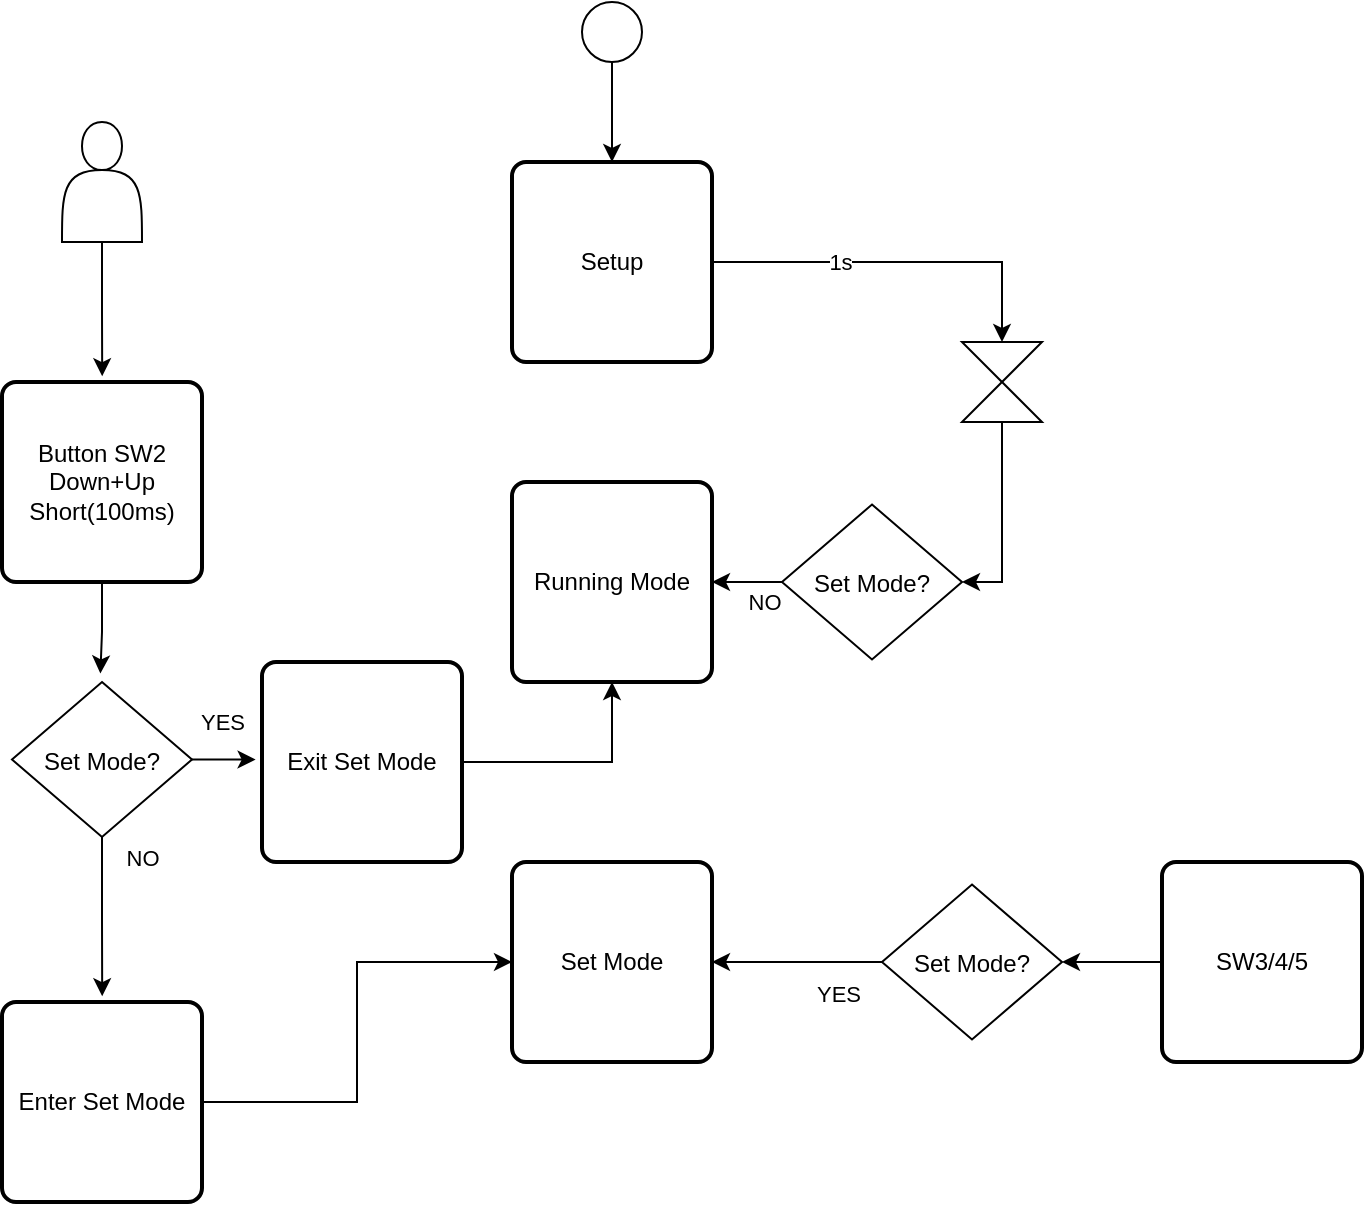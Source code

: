 <mxfile version="22.1.18" type="device">
  <diagram id="C5RBs43oDa-KdzZeNtuy" name="Page-1">
    <mxGraphModel dx="1232" dy="1187" grid="1" gridSize="10" guides="1" tooltips="1" connect="1" arrows="1" fold="1" page="1" pageScale="1" pageWidth="827" pageHeight="1169" math="0" shadow="0">
      <root>
        <mxCell id="WIyWlLk6GJQsqaUBKTNV-0" />
        <mxCell id="WIyWlLk6GJQsqaUBKTNV-1" parent="WIyWlLk6GJQsqaUBKTNV-0" />
        <mxCell id="WhZk6WtXUjjQEcHUHUVI-3" style="edgeStyle=orthogonalEdgeStyle;rounded=0;orthogonalLoop=1;jettySize=auto;html=1;exitX=0.5;exitY=1;exitDx=0;exitDy=0;entryX=0.5;entryY=0;entryDx=0;entryDy=0;" parent="WIyWlLk6GJQsqaUBKTNV-1" source="WhZk6WtXUjjQEcHUHUVI-1" target="WhZk6WtXUjjQEcHUHUVI-2" edge="1">
          <mxGeometry relative="1" as="geometry" />
        </mxCell>
        <mxCell id="WhZk6WtXUjjQEcHUHUVI-1" value="" style="ellipse;" parent="WIyWlLk6GJQsqaUBKTNV-1" vertex="1">
          <mxGeometry x="390" y="110" width="30" height="30" as="geometry" />
        </mxCell>
        <mxCell id="WhZk6WtXUjjQEcHUHUVI-8" style="edgeStyle=orthogonalEdgeStyle;rounded=0;orthogonalLoop=1;jettySize=auto;html=1;exitX=1;exitY=0.5;exitDx=0;exitDy=0;entryX=0.5;entryY=0;entryDx=0;entryDy=0;" parent="WIyWlLk6GJQsqaUBKTNV-1" source="WhZk6WtXUjjQEcHUHUVI-2" target="WhZk6WtXUjjQEcHUHUVI-7" edge="1">
          <mxGeometry relative="1" as="geometry" />
        </mxCell>
        <mxCell id="WhZk6WtXUjjQEcHUHUVI-10" value="1s" style="edgeLabel;html=1;align=center;verticalAlign=middle;resizable=0;points=[];" parent="WhZk6WtXUjjQEcHUHUVI-8" vertex="1" connectable="0">
          <mxGeometry x="-0.308" relative="1" as="geometry">
            <mxPoint as="offset" />
          </mxGeometry>
        </mxCell>
        <mxCell id="WhZk6WtXUjjQEcHUHUVI-2" value="Setup" style="rounded=1;whiteSpace=wrap;html=1;absoluteArcSize=1;arcSize=14;strokeWidth=2;" parent="WIyWlLk6GJQsqaUBKTNV-1" vertex="1">
          <mxGeometry x="355" y="190" width="100" height="100" as="geometry" />
        </mxCell>
        <mxCell id="WhZk6WtXUjjQEcHUHUVI-4" value="Running Mode" style="rounded=1;whiteSpace=wrap;html=1;absoluteArcSize=1;arcSize=14;strokeWidth=2;" parent="WIyWlLk6GJQsqaUBKTNV-1" vertex="1">
          <mxGeometry x="355" y="350" width="100" height="100" as="geometry" />
        </mxCell>
        <mxCell id="WhZk6WtXUjjQEcHUHUVI-7" value="" style="shape=collate;html=1;" parent="WIyWlLk6GJQsqaUBKTNV-1" vertex="1">
          <mxGeometry x="580" y="280" width="40" height="40" as="geometry" />
        </mxCell>
        <mxCell id="WhZk6WtXUjjQEcHUHUVI-12" value="" style="shape=actor;whiteSpace=wrap;html=1;" parent="WIyWlLk6GJQsqaUBKTNV-1" vertex="1">
          <mxGeometry x="130" y="170" width="40" height="60" as="geometry" />
        </mxCell>
        <mxCell id="WhZk6WtXUjjQEcHUHUVI-13" value="Button SW2 Down+Up&lt;br&gt;Short(100ms)" style="rounded=1;whiteSpace=wrap;html=1;absoluteArcSize=1;arcSize=14;strokeWidth=2;" parent="WIyWlLk6GJQsqaUBKTNV-1" vertex="1">
          <mxGeometry x="100" y="300" width="100" height="100" as="geometry" />
        </mxCell>
        <mxCell id="WhZk6WtXUjjQEcHUHUVI-14" style="edgeStyle=orthogonalEdgeStyle;rounded=0;orthogonalLoop=1;jettySize=auto;html=1;exitX=0.5;exitY=1;exitDx=0;exitDy=0;entryX=0.501;entryY=-0.029;entryDx=0;entryDy=0;entryPerimeter=0;" parent="WIyWlLk6GJQsqaUBKTNV-1" source="WhZk6WtXUjjQEcHUHUVI-12" target="WhZk6WtXUjjQEcHUHUVI-13" edge="1">
          <mxGeometry relative="1" as="geometry" />
        </mxCell>
        <mxCell id="WhZk6WtXUjjQEcHUHUVI-20" style="edgeStyle=orthogonalEdgeStyle;rounded=0;orthogonalLoop=1;jettySize=auto;html=1;exitX=1;exitY=0.5;exitDx=0;exitDy=0;entryX=0;entryY=0.5;entryDx=0;entryDy=0;" parent="WIyWlLk6GJQsqaUBKTNV-1" source="WhZk6WtXUjjQEcHUHUVI-15" target="WhZk6WtXUjjQEcHUHUVI-19" edge="1">
          <mxGeometry relative="1" as="geometry" />
        </mxCell>
        <mxCell id="WhZk6WtXUjjQEcHUHUVI-15" value="Enter Set Mode" style="rounded=1;whiteSpace=wrap;html=1;absoluteArcSize=1;arcSize=14;strokeWidth=2;" parent="WIyWlLk6GJQsqaUBKTNV-1" vertex="1">
          <mxGeometry x="100" y="610" width="100" height="100" as="geometry" />
        </mxCell>
        <mxCell id="WhZk6WtXUjjQEcHUHUVI-19" value="Set Mode" style="rounded=1;whiteSpace=wrap;html=1;absoluteArcSize=1;arcSize=14;strokeWidth=2;" parent="WIyWlLk6GJQsqaUBKTNV-1" vertex="1">
          <mxGeometry x="355" y="540" width="100" height="100" as="geometry" />
        </mxCell>
        <mxCell id="WhZk6WtXUjjQEcHUHUVI-22" value="" style="edgeStyle=orthogonalEdgeStyle;rounded=0;orthogonalLoop=1;jettySize=auto;html=1;exitX=0.5;exitY=1;exitDx=0;exitDy=0;entryX=1;entryY=0.5;entryDx=0;entryDy=0;" parent="WIyWlLk6GJQsqaUBKTNV-1" source="WhZk6WtXUjjQEcHUHUVI-7" target="WhZk6WtXUjjQEcHUHUVI-21" edge="1">
          <mxGeometry relative="1" as="geometry">
            <mxPoint x="580" y="320" as="sourcePoint" />
            <mxPoint x="455" y="400" as="targetPoint" />
          </mxGeometry>
        </mxCell>
        <mxCell id="WhZk6WtXUjjQEcHUHUVI-23" style="edgeStyle=orthogonalEdgeStyle;rounded=0;orthogonalLoop=1;jettySize=auto;html=1;exitX=0;exitY=0.5;exitDx=0;exitDy=0;entryX=1;entryY=0.5;entryDx=0;entryDy=0;" parent="WIyWlLk6GJQsqaUBKTNV-1" source="WhZk6WtXUjjQEcHUHUVI-21" target="WhZk6WtXUjjQEcHUHUVI-4" edge="1">
          <mxGeometry relative="1" as="geometry" />
        </mxCell>
        <mxCell id="WhZk6WtXUjjQEcHUHUVI-24" value="NO" style="edgeLabel;html=1;align=center;verticalAlign=middle;resizable=0;points=[];" parent="WhZk6WtXUjjQEcHUHUVI-23" vertex="1" connectable="0">
          <mxGeometry x="0.107" y="-2" relative="1" as="geometry">
            <mxPoint x="10" y="12" as="offset" />
          </mxGeometry>
        </mxCell>
        <mxCell id="WhZk6WtXUjjQEcHUHUVI-21" value="Set Mode?" style="rhombus;" parent="WIyWlLk6GJQsqaUBKTNV-1" vertex="1">
          <mxGeometry x="490" y="361.25" width="90" height="77.5" as="geometry" />
        </mxCell>
        <mxCell id="WhZk6WtXUjjQEcHUHUVI-27" style="edgeStyle=orthogonalEdgeStyle;rounded=0;orthogonalLoop=1;jettySize=auto;html=1;exitX=0;exitY=0.5;exitDx=0;exitDy=0;entryX=1;entryY=0.5;entryDx=0;entryDy=0;" parent="WIyWlLk6GJQsqaUBKTNV-1" source="WhZk6WtXUjjQEcHUHUVI-25" target="WhZk6WtXUjjQEcHUHUVI-26" edge="1">
          <mxGeometry relative="1" as="geometry" />
        </mxCell>
        <mxCell id="WhZk6WtXUjjQEcHUHUVI-25" value="SW3/4/5" style="rounded=1;whiteSpace=wrap;html=1;absoluteArcSize=1;arcSize=14;strokeWidth=2;" parent="WIyWlLk6GJQsqaUBKTNV-1" vertex="1">
          <mxGeometry x="680" y="540" width="100" height="100" as="geometry" />
        </mxCell>
        <mxCell id="WhZk6WtXUjjQEcHUHUVI-28" style="edgeStyle=orthogonalEdgeStyle;rounded=0;orthogonalLoop=1;jettySize=auto;html=1;exitX=0;exitY=0.5;exitDx=0;exitDy=0;entryX=1;entryY=0.5;entryDx=0;entryDy=0;" parent="WIyWlLk6GJQsqaUBKTNV-1" source="WhZk6WtXUjjQEcHUHUVI-26" target="WhZk6WtXUjjQEcHUHUVI-19" edge="1">
          <mxGeometry relative="1" as="geometry" />
        </mxCell>
        <mxCell id="WhZk6WtXUjjQEcHUHUVI-29" value="YES" style="edgeLabel;html=1;align=center;verticalAlign=middle;resizable=0;points=[];" parent="WhZk6WtXUjjQEcHUHUVI-28" vertex="1" connectable="0">
          <mxGeometry x="-0.785" y="1" relative="1" as="geometry">
            <mxPoint x="-13" y="15" as="offset" />
          </mxGeometry>
        </mxCell>
        <mxCell id="WhZk6WtXUjjQEcHUHUVI-26" value="Set Mode?" style="rhombus;" parent="WIyWlLk6GJQsqaUBKTNV-1" vertex="1">
          <mxGeometry x="540" y="551.25" width="90" height="77.5" as="geometry" />
        </mxCell>
        <mxCell id="WhZk6WtXUjjQEcHUHUVI-30" value="Set Mode?" style="rhombus;" parent="WIyWlLk6GJQsqaUBKTNV-1" vertex="1">
          <mxGeometry x="105" y="450" width="90" height="77.5" as="geometry" />
        </mxCell>
        <mxCell id="WhZk6WtXUjjQEcHUHUVI-31" style="edgeStyle=orthogonalEdgeStyle;rounded=0;orthogonalLoop=1;jettySize=auto;html=1;exitX=0.5;exitY=1;exitDx=0;exitDy=0;entryX=0.491;entryY=-0.055;entryDx=0;entryDy=0;entryPerimeter=0;" parent="WIyWlLk6GJQsqaUBKTNV-1" source="WhZk6WtXUjjQEcHUHUVI-13" target="WhZk6WtXUjjQEcHUHUVI-30" edge="1">
          <mxGeometry relative="1" as="geometry" />
        </mxCell>
        <mxCell id="WhZk6WtXUjjQEcHUHUVI-32" style="edgeStyle=orthogonalEdgeStyle;rounded=0;orthogonalLoop=1;jettySize=auto;html=1;exitX=0.5;exitY=1;exitDx=0;exitDy=0;entryX=0.501;entryY=-0.029;entryDx=0;entryDy=0;entryPerimeter=0;" parent="WIyWlLk6GJQsqaUBKTNV-1" source="WhZk6WtXUjjQEcHUHUVI-30" target="WhZk6WtXUjjQEcHUHUVI-15" edge="1">
          <mxGeometry relative="1" as="geometry" />
        </mxCell>
        <mxCell id="WhZk6WtXUjjQEcHUHUVI-33" value="NO" style="edgeLabel;html=1;align=center;verticalAlign=middle;resizable=0;points=[];" parent="WhZk6WtXUjjQEcHUHUVI-32" vertex="1" connectable="0">
          <mxGeometry x="-0.746" y="-2" relative="1" as="geometry">
            <mxPoint x="22" as="offset" />
          </mxGeometry>
        </mxCell>
        <mxCell id="WhZk6WtXUjjQEcHUHUVI-38" style="edgeStyle=orthogonalEdgeStyle;rounded=0;orthogonalLoop=1;jettySize=auto;html=1;exitX=1;exitY=0.5;exitDx=0;exitDy=0;entryX=0.5;entryY=1;entryDx=0;entryDy=0;" parent="WIyWlLk6GJQsqaUBKTNV-1" source="WhZk6WtXUjjQEcHUHUVI-34" target="WhZk6WtXUjjQEcHUHUVI-4" edge="1">
          <mxGeometry relative="1" as="geometry" />
        </mxCell>
        <mxCell id="WhZk6WtXUjjQEcHUHUVI-34" value="Exit Set Mode" style="rounded=1;whiteSpace=wrap;html=1;absoluteArcSize=1;arcSize=14;strokeWidth=2;" parent="WIyWlLk6GJQsqaUBKTNV-1" vertex="1">
          <mxGeometry x="230" y="440" width="100" height="100" as="geometry" />
        </mxCell>
        <mxCell id="WhZk6WtXUjjQEcHUHUVI-36" style="edgeStyle=orthogonalEdgeStyle;rounded=0;orthogonalLoop=1;jettySize=auto;html=1;exitX=1;exitY=0.5;exitDx=0;exitDy=0;entryX=-0.032;entryY=0.481;entryDx=0;entryDy=0;entryPerimeter=0;" parent="WIyWlLk6GJQsqaUBKTNV-1" source="WhZk6WtXUjjQEcHUHUVI-30" target="WhZk6WtXUjjQEcHUHUVI-34" edge="1">
          <mxGeometry relative="1" as="geometry" />
        </mxCell>
        <mxCell id="WhZk6WtXUjjQEcHUHUVI-37" value="YES" style="edgeLabel;html=1;align=center;verticalAlign=middle;resizable=0;points=[];" parent="WhZk6WtXUjjQEcHUHUVI-36" vertex="1" connectable="0">
          <mxGeometry x="-0.654" y="-2" relative="1" as="geometry">
            <mxPoint x="9" y="-21" as="offset" />
          </mxGeometry>
        </mxCell>
      </root>
    </mxGraphModel>
  </diagram>
</mxfile>
